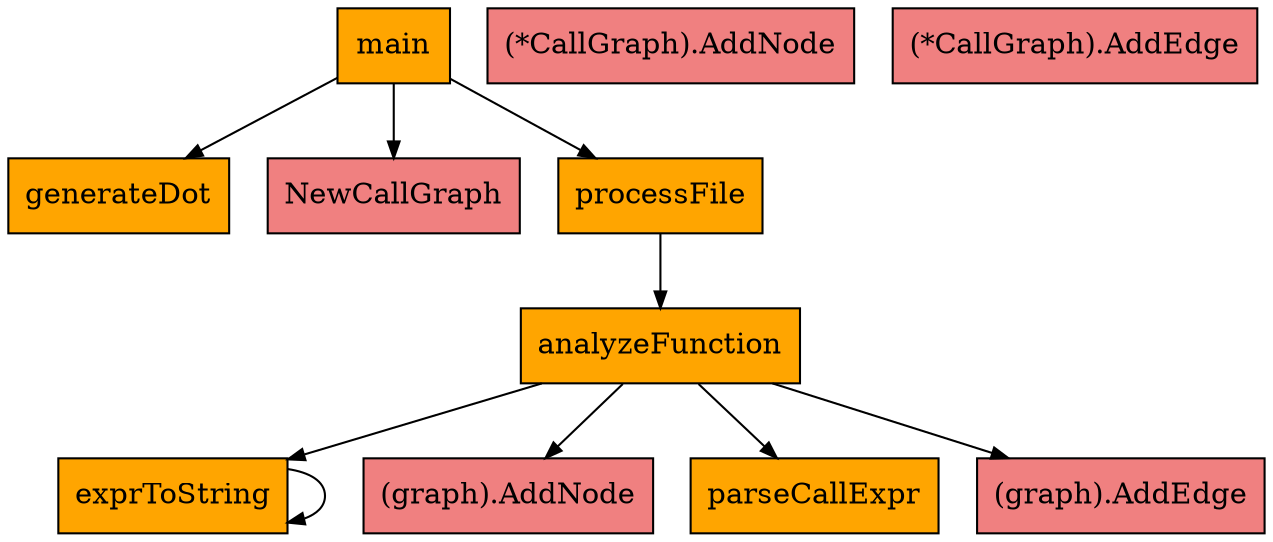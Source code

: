 digraph G {
  node [shape=box, style=filled];
  edge [arrowsize=0.8];

  "{analyzeFunction  main}" [label="analyzeFunction", fillcolor="orange"];
  "{exprToString  main}" [label="exprToString", fillcolor="orange"];
  "{AddNode graph main}" [label="(graph).AddNode", fillcolor="lightcoral"];
  "{parseCallExpr  main}" [label="parseCallExpr", fillcolor="orange"];
  "{AddEdge graph main}" [label="(graph).AddEdge", fillcolor="lightcoral"];
  "{AddNode *CallGraph main}" [label="(*CallGraph).AddNode", fillcolor="lightcoral"];
  "{main  main}" [label="main", fillcolor="orange"];
  "{generateDot  main}" [label="generateDot", fillcolor="orange"];
  "{NewCallGraph  main}" [label="NewCallGraph", fillcolor="lightcoral"];
  "{AddEdge *CallGraph main}" [label="(*CallGraph).AddEdge", fillcolor="lightcoral"];
  "{processFile  main}" [label="processFile", fillcolor="orange"];

  "{main  main}" -> "{processFile  main}";
  "{main  main}" -> "{generateDot  main}";
  "{main  main}" -> "{NewCallGraph  main}";
  "{processFile  main}" -> "{analyzeFunction  main}";
  "{analyzeFunction  main}" -> "{exprToString  main}";
  "{analyzeFunction  main}" -> "{AddNode graph main}";
  "{analyzeFunction  main}" -> "{parseCallExpr  main}";
  "{analyzeFunction  main}" -> "{AddEdge graph main}";
  "{exprToString  main}" -> "{exprToString  main}";
}
